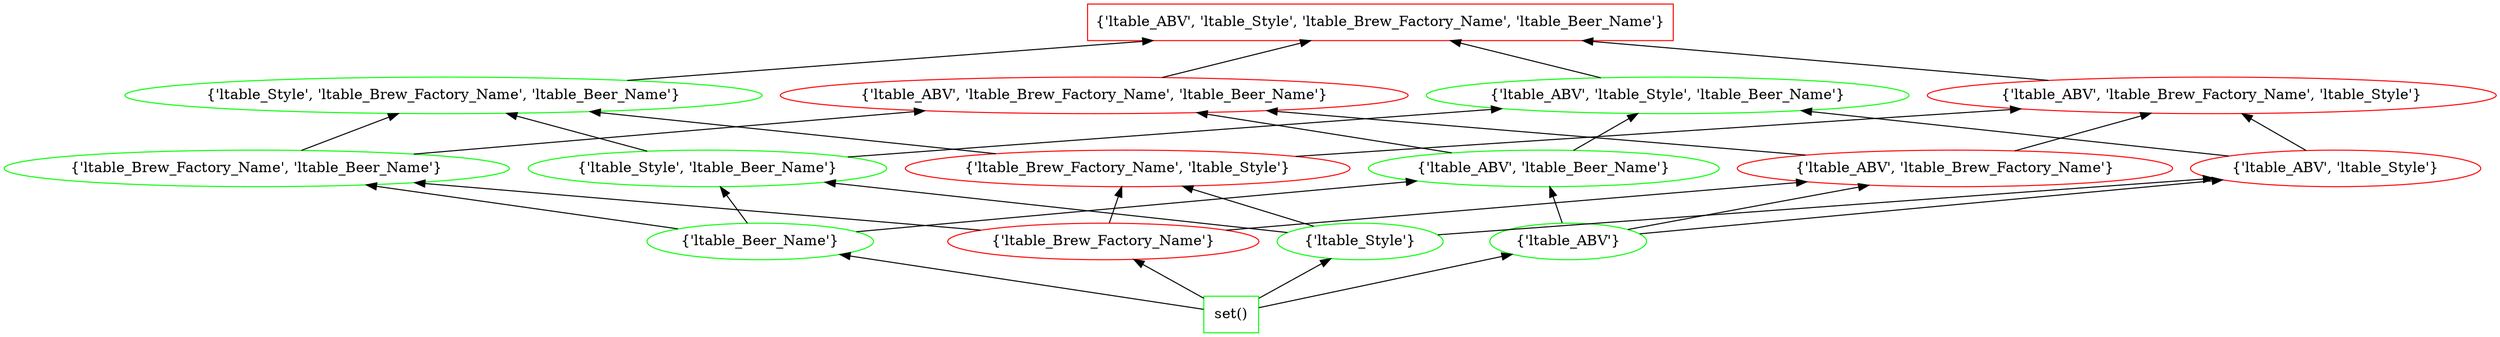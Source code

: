 digraph G {
splines="line"
rankdir=BT
"{'ltable_ABV', 'ltable_Style', 'ltable_Brew_Factory_Name', 'ltable_Beer_Name'}" [shape=box];
"set()" [shape=box];
"set()" [color=green];
"set()" -> "{'ltable_Beer_Name'}";
"set()" -> "{'ltable_Brew_Factory_Name'}";
"set()" -> "{'ltable_Style'}";
"set()" -> "{'ltable_ABV'}";
"{'ltable_Beer_Name'}" [color=green];
"{'ltable_Beer_Name'}" -> "{'ltable_Brew_Factory_Name', 'ltable_Beer_Name'}";
"{'ltable_Beer_Name'}" -> "{'ltable_Style', 'ltable_Beer_Name'}";
"{'ltable_Beer_Name'}" -> "{'ltable_ABV', 'ltable_Beer_Name'}";
"{'ltable_Brew_Factory_Name'}" [color=red];
"{'ltable_Brew_Factory_Name'}" -> "{'ltable_Brew_Factory_Name', 'ltable_Beer_Name'}";
"{'ltable_Brew_Factory_Name'}" -> "{'ltable_Brew_Factory_Name', 'ltable_Style'}";
"{'ltable_Brew_Factory_Name'}" -> "{'ltable_ABV', 'ltable_Brew_Factory_Name'}";
"{'ltable_Style'}" [color=green];
"{'ltable_Style'}" -> "{'ltable_Style', 'ltable_Beer_Name'}";
"{'ltable_Style'}" -> "{'ltable_Brew_Factory_Name', 'ltable_Style'}";
"{'ltable_Style'}" -> "{'ltable_ABV', 'ltable_Style'}";
"{'ltable_ABV'}" [color=green];
"{'ltable_ABV'}" -> "{'ltable_ABV', 'ltable_Beer_Name'}";
"{'ltable_ABV'}" -> "{'ltable_ABV', 'ltable_Brew_Factory_Name'}";
"{'ltable_ABV'}" -> "{'ltable_ABV', 'ltable_Style'}";
"{'ltable_Brew_Factory_Name', 'ltable_Beer_Name'}" [color=green];
"{'ltable_Brew_Factory_Name', 'ltable_Beer_Name'}" -> "{'ltable_Style', 'ltable_Brew_Factory_Name', 'ltable_Beer_Name'}";
"{'ltable_Brew_Factory_Name', 'ltable_Beer_Name'}" -> "{'ltable_ABV', 'ltable_Brew_Factory_Name', 'ltable_Beer_Name'}";
"{'ltable_Style', 'ltable_Beer_Name'}" [color=green];
"{'ltable_Style', 'ltable_Beer_Name'}" -> "{'ltable_Style', 'ltable_Brew_Factory_Name', 'ltable_Beer_Name'}";
"{'ltable_Style', 'ltable_Beer_Name'}" -> "{'ltable_ABV', 'ltable_Style', 'ltable_Beer_Name'}";
"{'ltable_ABV', 'ltable_Beer_Name'}" [color=green];
"{'ltable_ABV', 'ltable_Beer_Name'}" -> "{'ltable_ABV', 'ltable_Brew_Factory_Name', 'ltable_Beer_Name'}";
"{'ltable_ABV', 'ltable_Beer_Name'}" -> "{'ltable_ABV', 'ltable_Style', 'ltable_Beer_Name'}";
"{'ltable_Brew_Factory_Name', 'ltable_Style'}" [color=red];
"{'ltable_Brew_Factory_Name', 'ltable_Style'}" -> "{'ltable_Style', 'ltable_Brew_Factory_Name', 'ltable_Beer_Name'}";
"{'ltable_Brew_Factory_Name', 'ltable_Style'}" -> "{'ltable_ABV', 'ltable_Brew_Factory_Name', 'ltable_Style'}";
"{'ltable_ABV', 'ltable_Brew_Factory_Name'}" [color=red];
"{'ltable_ABV', 'ltable_Brew_Factory_Name'}" -> "{'ltable_ABV', 'ltable_Brew_Factory_Name', 'ltable_Beer_Name'}";
"{'ltable_ABV', 'ltable_Brew_Factory_Name'}" -> "{'ltable_ABV', 'ltable_Brew_Factory_Name', 'ltable_Style'}";
"{'ltable_ABV', 'ltable_Style'}" [color=red];
"{'ltable_ABV', 'ltable_Style'}" -> "{'ltable_ABV', 'ltable_Style', 'ltable_Beer_Name'}";
"{'ltable_ABV', 'ltable_Style'}" -> "{'ltable_ABV', 'ltable_Brew_Factory_Name', 'ltable_Style'}";
"{'ltable_Style', 'ltable_Brew_Factory_Name', 'ltable_Beer_Name'}" [color=green];
"{'ltable_Style', 'ltable_Brew_Factory_Name', 'ltable_Beer_Name'}" -> "{'ltable_ABV', 'ltable_Style', 'ltable_Brew_Factory_Name', 'ltable_Beer_Name'}";
"{'ltable_ABV', 'ltable_Brew_Factory_Name', 'ltable_Beer_Name'}" [color=red];
"{'ltable_ABV', 'ltable_Brew_Factory_Name', 'ltable_Beer_Name'}" -> "{'ltable_ABV', 'ltable_Style', 'ltable_Brew_Factory_Name', 'ltable_Beer_Name'}";
"{'ltable_ABV', 'ltable_Style', 'ltable_Beer_Name'}" [color=green];
"{'ltable_ABV', 'ltable_Style', 'ltable_Beer_Name'}" -> "{'ltable_ABV', 'ltable_Style', 'ltable_Brew_Factory_Name', 'ltable_Beer_Name'}";
"{'ltable_ABV', 'ltable_Brew_Factory_Name', 'ltable_Style'}" [color=red];
"{'ltable_ABV', 'ltable_Brew_Factory_Name', 'ltable_Style'}" -> "{'ltable_ABV', 'ltable_Style', 'ltable_Brew_Factory_Name', 'ltable_Beer_Name'}";
"{'ltable_ABV', 'ltable_Style', 'ltable_Brew_Factory_Name', 'ltable_Beer_Name'}" [color=red];
}